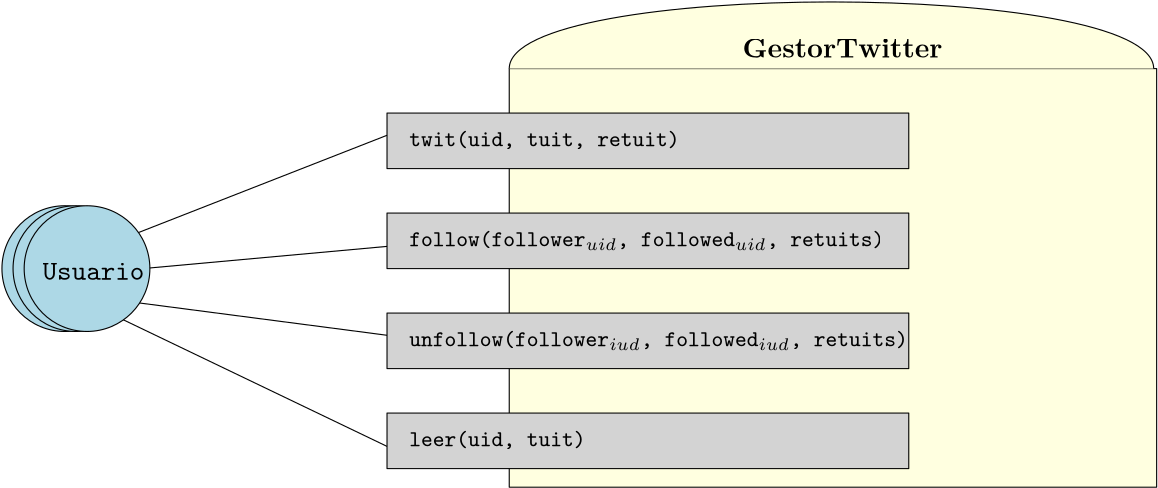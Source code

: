 <?xml version="1.0"?>
<!DOCTYPE ipe SYSTEM "ipe.dtd">
<ipe version="70107" creator="Ipe 7.2.2">
<info created="D:20150824000711" modified="D:20160423170233"/>
<ipestyle name="basic">
<symbol name="arrow/arc(spx)">
<path stroke="sym-stroke" fill="sym-stroke" pen="sym-pen">
0 0 m
-1 0.333 l
-1 -0.333 l
h
</path>
</symbol>
<symbol name="arrow/farc(spx)">
<path stroke="sym-stroke" fill="white" pen="sym-pen">
0 0 m
-1 0.333 l
-1 -0.333 l
h
</path>
</symbol>
<symbol name="arrow/ptarc(spx)">
<path stroke="sym-stroke" fill="sym-stroke" pen="sym-pen">
0 0 m
-1 0.333 l
-0.8 0 l
-1 -0.333 l
h
</path>
</symbol>
<symbol name="arrow/fptarc(spx)">
<path stroke="sym-stroke" fill="white" pen="sym-pen">
0 0 m
-1 0.333 l
-0.8 0 l
-1 -0.333 l
h
</path>
</symbol>
<symbol name="mark/circle(sx)" transformations="translations">
<path fill="sym-stroke">
0.6 0 0 0.6 0 0 e
0.4 0 0 0.4 0 0 e
</path>
</symbol>
<symbol name="mark/disk(sx)" transformations="translations">
<path fill="sym-stroke">
0.6 0 0 0.6 0 0 e
</path>
</symbol>
<symbol name="mark/fdisk(sfx)" transformations="translations">
<group>
<path fill="sym-fill">
0.5 0 0 0.5 0 0 e
</path>
<path fill="sym-stroke" fillrule="eofill">
0.6 0 0 0.6 0 0 e
0.4 0 0 0.4 0 0 e
</path>
</group>
</symbol>
<symbol name="mark/box(sx)" transformations="translations">
<path fill="sym-stroke" fillrule="eofill">
-0.6 -0.6 m
0.6 -0.6 l
0.6 0.6 l
-0.6 0.6 l
h
-0.4 -0.4 m
0.4 -0.4 l
0.4 0.4 l
-0.4 0.4 l
h
</path>
</symbol>
<symbol name="mark/square(sx)" transformations="translations">
<path fill="sym-stroke">
-0.6 -0.6 m
0.6 -0.6 l
0.6 0.6 l
-0.6 0.6 l
h
</path>
</symbol>
<symbol name="mark/fsquare(sfx)" transformations="translations">
<group>
<path fill="sym-fill">
-0.5 -0.5 m
0.5 -0.5 l
0.5 0.5 l
-0.5 0.5 l
h
</path>
<path fill="sym-stroke" fillrule="eofill">
-0.6 -0.6 m
0.6 -0.6 l
0.6 0.6 l
-0.6 0.6 l
h
-0.4 -0.4 m
0.4 -0.4 l
0.4 0.4 l
-0.4 0.4 l
h
</path>
</group>
</symbol>
<symbol name="mark/cross(sx)" transformations="translations">
<group>
<path fill="sym-stroke">
-0.43 -0.57 m
0.57 0.43 l
0.43 0.57 l
-0.57 -0.43 l
h
</path>
<path fill="sym-stroke">
-0.43 0.57 m
0.57 -0.43 l
0.43 -0.57 l
-0.57 0.43 l
h
</path>
</group>
</symbol>
<symbol name="arrow/fnormal(spx)">
<path stroke="sym-stroke" fill="white" pen="sym-pen">
0 0 m
-1 0.333 l
-1 -0.333 l
h
</path>
</symbol>
<symbol name="arrow/pointed(spx)">
<path stroke="sym-stroke" fill="sym-stroke" pen="sym-pen">
0 0 m
-1 0.333 l
-0.8 0 l
-1 -0.333 l
h
</path>
</symbol>
<symbol name="arrow/fpointed(spx)">
<path stroke="sym-stroke" fill="white" pen="sym-pen">
0 0 m
-1 0.333 l
-0.8 0 l
-1 -0.333 l
h
</path>
</symbol>
<symbol name="arrow/linear(spx)">
<path stroke="sym-stroke" pen="sym-pen">
-1 0.333 m
0 0 l
-1 -0.333 l
</path>
</symbol>
<symbol name="arrow/fdouble(spx)">
<path stroke="sym-stroke" fill="white" pen="sym-pen">
0 0 m
-1 0.333 l
-1 -0.333 l
h
-1 0 m
-2 0.333 l
-2 -0.333 l
h
</path>
</symbol>
<symbol name="arrow/double(spx)">
<path stroke="sym-stroke" fill="sym-stroke" pen="sym-pen">
0 0 m
-1 0.333 l
-1 -0.333 l
h
-1 0 m
-2 0.333 l
-2 -0.333 l
h
</path>
</symbol>
<pen name="heavier" value="0.8"/>
<pen name="fat" value="1.2"/>
<pen name="ultrafat" value="2"/>
<symbolsize name="large" value="5"/>
<symbolsize name="small" value="2"/>
<symbolsize name="tiny" value="1.1"/>
<arrowsize name="large" value="10"/>
<arrowsize name="small" value="5"/>
<arrowsize name="tiny" value="3"/>
<color name="red" value="1 0 0"/>
<color name="green" value="0 1 0"/>
<color name="blue" value="0 0 1"/>
<color name="yellow" value="1 1 0"/>
<color name="orange" value="1 0.647 0"/>
<color name="gold" value="1 0.843 0"/>
<color name="purple" value="0.627 0.125 0.941"/>
<color name="gray" value="0.745"/>
<color name="brown" value="0.647 0.165 0.165"/>
<color name="navy" value="0 0 0.502"/>
<color name="pink" value="1 0.753 0.796"/>
<color name="seagreen" value="0.18 0.545 0.341"/>
<color name="turquoise" value="0.251 0.878 0.816"/>
<color name="violet" value="0.933 0.51 0.933"/>
<color name="darkblue" value="0 0 0.545"/>
<color name="darkcyan" value="0 0.545 0.545"/>
<color name="darkgray" value="0.663"/>
<color name="darkgreen" value="0 0.392 0"/>
<color name="darkmagenta" value="0.545 0 0.545"/>
<color name="darkorange" value="1 0.549 0"/>
<color name="darkred" value="0.545 0 0"/>
<color name="lightblue" value="0.678 0.847 0.902"/>
<color name="lightcyan" value="0.878 1 1"/>
<color name="lightgray" value="0.827"/>
<color name="lightgreen" value="0.565 0.933 0.565"/>
<color name="lightyellow" value="1 1 0.878"/>
<dashstyle name="dashed" value="[4] 0"/>
<dashstyle name="dotted" value="[1 3] 0"/>
<dashstyle name="dash dotted" value="[4 2 1 2] 0"/>
<dashstyle name="dash dot dotted" value="[4 2 1 2 1 2] 0"/>
<textsize name="large" value="\large"/>
<textsize name="Large" value="\Large"/>
<textsize name="LARGE" value="\LARGE"/>
<textsize name="huge" value="\huge"/>
<textsize name="Huge" value="\Huge"/>
<textsize name="small" value="\small"/>
<textsize name="footnote" value="\footnotesize"/>
<textsize name="tiny" value="\tiny"/>
<textstyle name="center" begin="\begin{center}" end="\end{center}"/>
<textstyle name="itemize" begin="\begin{itemize}" end="\end{itemize}"/>
<textstyle name="item" begin="\begin{itemize}\item{}" end="\end{itemize}"/>
<gridsize name="4 pts" value="4"/>
<gridsize name="8 pts (~3 mm)" value="8"/>
<gridsize name="16 pts (~6 mm)" value="16"/>
<gridsize name="32 pts (~12 mm)" value="32"/>
<gridsize name="10 pts (~3.5 mm)" value="10"/>
<gridsize name="20 pts (~7 mm)" value="20"/>
<gridsize name="14 pts (~5 mm)" value="14"/>
<gridsize name="28 pts (~10 mm)" value="28"/>
<gridsize name="56 pts (~20 mm)" value="56"/>
<anglesize name="90 deg" value="90"/>
<anglesize name="60 deg" value="60"/>
<anglesize name="45 deg" value="45"/>
<anglesize name="30 deg" value="30"/>
<anglesize name="22.5 deg" value="22.5"/>
<tiling name="falling" angle="-60" step="4" width="1"/>
<tiling name="rising" angle="30" step="4" width="1"/>
</ipestyle>
<page>
<layer name="alpha"/>
<view layers="alpha" active="alpha"/>
<path layer="alpha" matrix="2.91333 0 0 1.79394 -203.52 -534.933" stroke="black" fill="lightyellow">
144 704 m
144 620 l
224 620 l
224 704 l
h
</path>
<path matrix="2.9 0 0 1 -201.6 24" stroke="black" fill="lightyellow">
144 704 m
144 720
184 736
224 720
224 704 c
</path>
<text matrix="1 0 0 1 224 20" transformations="translations" pos="76 712" stroke="black" type="label" width="71.988" height="6.918" depth="0" valign="baseline">{\bf GestorTwitter}</text>
<path matrix="1.95652 0 0 1 -227.13 12" stroke="black" fill="lightgray">
300 680 m
300 700 l
204 700 l
204 680 l
h
</path>
<text matrix="1.72 0 0 1 49.28 -12" transformations="translations" pos="76 712" stroke="black" type="label" width="97.386" height="5.542" depth="1.1" valign="baseline">{\tt \footnotesize twit(uid, tuit, retuit)}</text>
<path matrix="1.95652 0 0 1 -227.13 -24" stroke="black" fill="lightgray">
300 680 m
300 700 l
204 700 l
204 680 l
h
</path>
<text matrix="1 0 0 1 104 -48" transformations="translations" pos="76 712" stroke="black" type="label" width="171.015" height="5.541" depth="1.4" valign="baseline">{\tt \footnotesize follow(follower$_{uid}$, followed$_{uid}$, retuits)}</text>
<path stroke="black" fill="lightblue">
22.6274 0 0 22.6274 56 656 e
</path>
<path matrix="1 0 0 1 4 0" stroke="black" fill="lightblue">
22.6274 0 0 22.6274 56 656 e
</path>
<path matrix="1 0 0 1 -4 0" stroke="black" fill="lightblue">
84 668 m
176 704 l
</path>
<path stroke="black" fill="lightblue">
172 664 m
84 656 l
84 656 l
</path>
<path matrix="1.95652 0 0 1 -227.13 -60" stroke="black" fill="lightgray">
300 680 m
300 700 l
204 700 l
204 680 l
h
</path>
<text matrix="1.72 0 0 1 49.28 -84" transformations="translations" pos="76 712" stroke="black" type="label" width="179.483" height="5.541" depth="1.4" valign="baseline">{\tt \footnotesize unfollow(follower$_{iud}$, followed$_{iud}$, retuits)}</text>
<path matrix="1.95652 0 0 1 -227.13 -96" stroke="black" fill="lightgray">
300 680 m
300 700 l
204 700 l
204 680 l
h
</path>
<text matrix="1 0 0 1 104 -120" transformations="translations" pos="76 712" stroke="black" type="label" width="63.513" height="5.542" depth="1.1" valign="baseline">{\tt \footnotesize leer(uid, tuit)}</text>
<path stroke="black" fill="lightblue">
172 632 m
80 644 l
</path>
<path stroke="black" fill="lightblue">
172 592 m
72 640 l
</path>
<path matrix="1 0 0 1 8 0" stroke="black" fill="lightblue">
22.6274 0 0 22.6274 56 656 e
</path>
<text matrix="1 0 0 1 20 -68" transformations="translations" pos="28 720" stroke="black" type="label" width="36.612" height="6.088" depth="0" valign="baseline">{\tt Usuario}</text>
</page>
</ipe>

